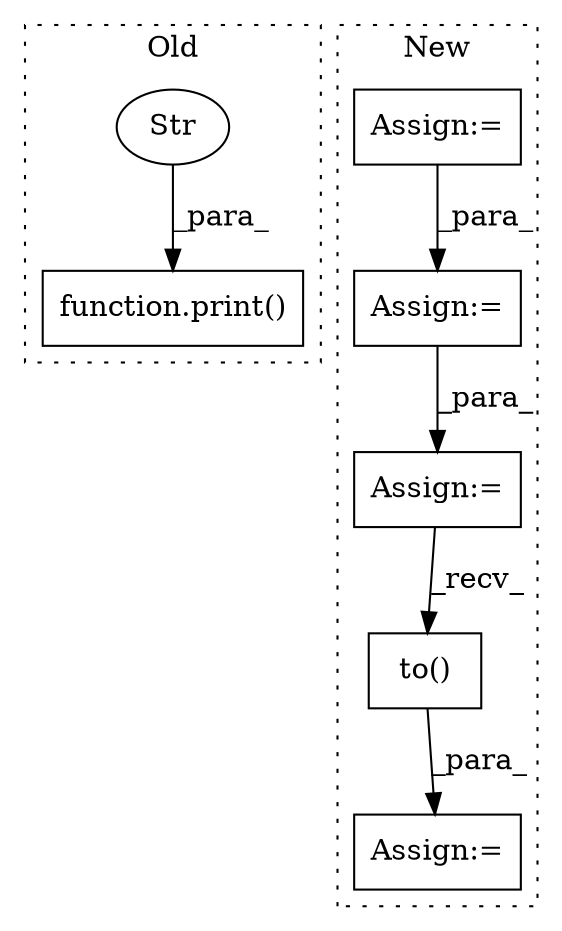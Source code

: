 digraph G {
subgraph cluster0 {
1 [label="function.print()" a="75" s="40562,40612" l="6,1" shape="box"];
4 [label="Str" a="66" s="40568" l="22" shape="ellipse"];
label = "Old";
style="dotted";
}
subgraph cluster1 {
2 [label="to()" a="75" s="41187,41201" l="8,1" shape="box"];
3 [label="Assign:=" a="68" s="41744" l="3" shape="box"];
5 [label="Assign:=" a="68" s="40236" l="3" shape="box"];
6 [label="Assign:=" a="68" s="40926" l="3" shape="box"];
7 [label="Assign:=" a="68" s="40883" l="3" shape="box"];
label = "New";
style="dotted";
}
2 -> 3 [label="_para_"];
4 -> 1 [label="_para_"];
5 -> 7 [label="_para_"];
6 -> 2 [label="_recv_"];
7 -> 6 [label="_para_"];
}